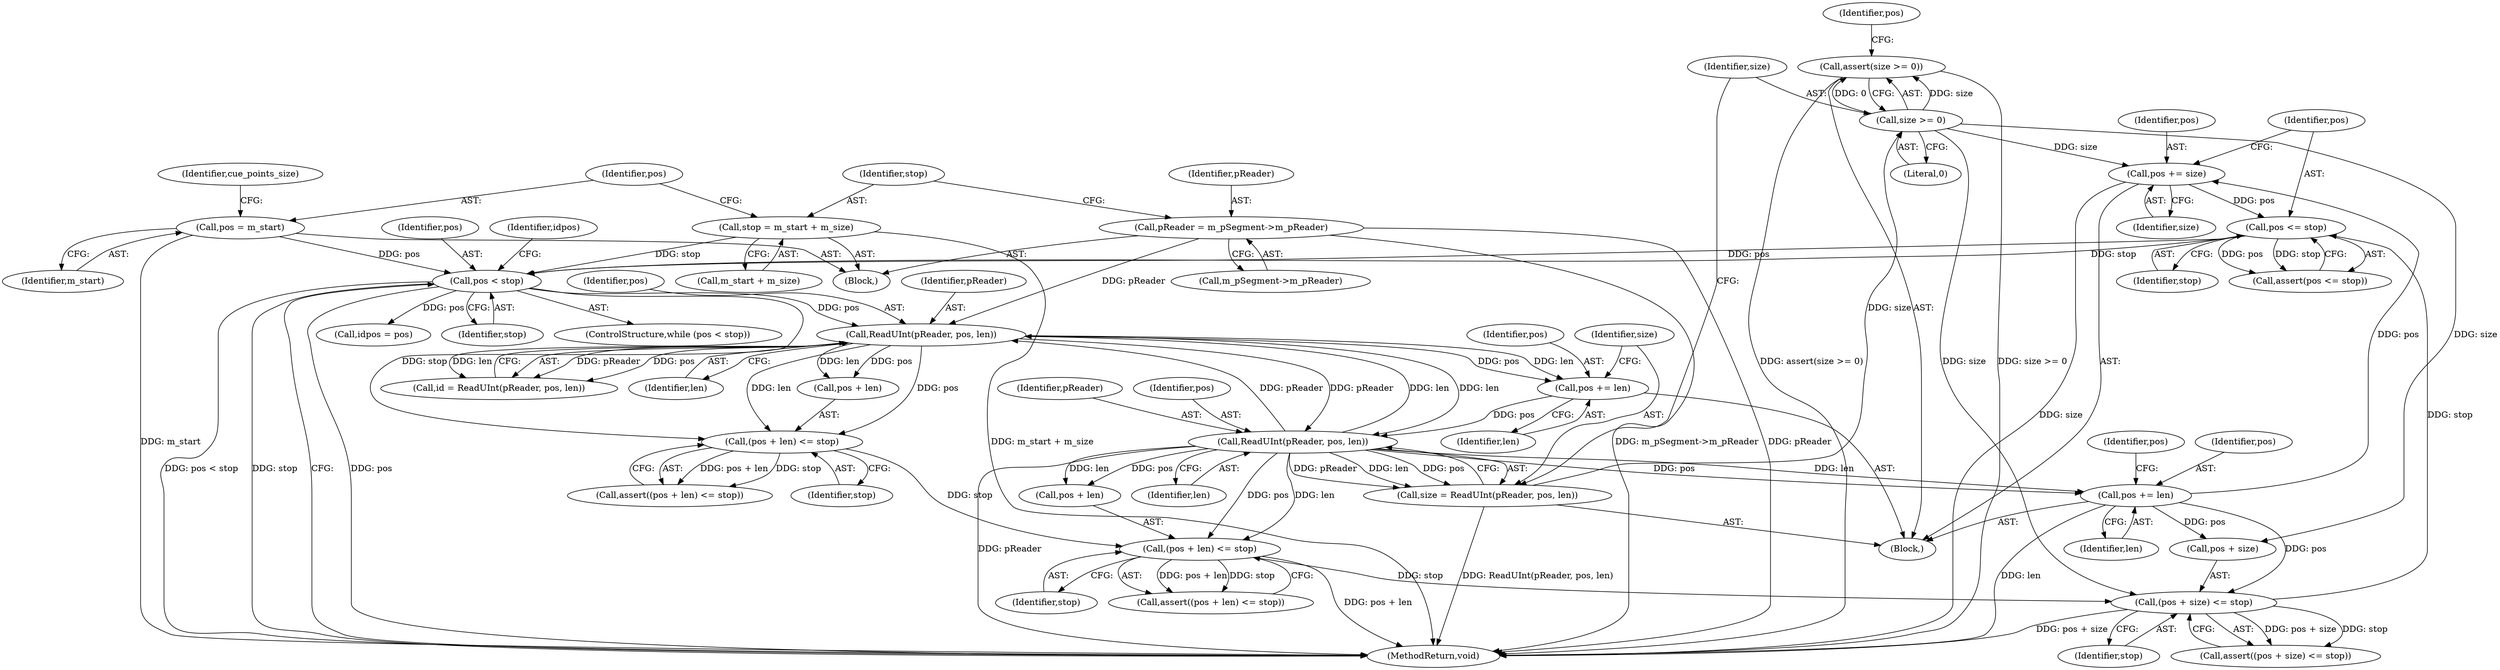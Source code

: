 digraph "1_Android_cc274e2abe8b2a6698a5c47d8aa4bb45f1f9538d_25@API" {
"1000174" [label="(Call,assert(size >= 0))"];
"1000175" [label="(Call,size >= 0)"];
"1000168" [label="(Call,size = ReadUInt(pReader, pos, len))"];
"1000170" [label="(Call,ReadUInt(pReader, pos, len))"];
"1000150" [label="(Call,ReadUInt(pReader, pos, len))"];
"1000118" [label="(Call,pReader = m_pSegment->m_pReader)"];
"1000138" [label="(Call,pos < stop)"];
"1000204" [label="(Call,pos <= stop)"];
"1000200" [label="(Call,pos += size)"];
"1000184" [label="(Call,pos += len)"];
"1000188" [label="(Call,(pos + size) <= stop)"];
"1000179" [label="(Call,(pos + len) <= stop)"];
"1000159" [label="(Call,(pos + len) <= stop)"];
"1000130" [label="(Call,pos = m_start)"];
"1000124" [label="(Call,stop = m_start + m_size)"];
"1000164" [label="(Call,pos += len)"];
"1000205" [label="(Identifier,pos)"];
"1000168" [label="(Call,size = ReadUInt(pReader, pos, len))"];
"1000135" [label="(Identifier,cue_points_size)"];
"1000201" [label="(Identifier,pos)"];
"1000189" [label="(Call,pos + size)"];
"1000148" [label="(Call,id = ReadUInt(pReader, pos, len))"];
"1000138" [label="(Call,pos < stop)"];
"1000190" [label="(Identifier,pos)"];
"1000185" [label="(Identifier,pos)"];
"1000175" [label="(Call,size >= 0)"];
"1000176" [label="(Identifier,size)"];
"1000119" [label="(Identifier,pReader)"];
"1000163" [label="(Identifier,stop)"];
"1000203" [label="(Call,assert(pos <= stop))"];
"1000169" [label="(Identifier,size)"];
"1000179" [label="(Call,(pos + len) <= stop)"];
"1000139" [label="(Identifier,pos)"];
"1000174" [label="(Call,assert(size >= 0))"];
"1000120" [label="(Call,m_pSegment->m_pReader)"];
"1000170" [label="(Call,ReadUInt(pReader, pos, len))"];
"1000171" [label="(Identifier,pReader)"];
"1000206" [label="(Identifier,stop)"];
"1000152" [label="(Identifier,pos)"];
"1000159" [label="(Call,(pos + len) <= stop)"];
"1000166" [label="(Identifier,len)"];
"1000192" [label="(Identifier,stop)"];
"1000140" [label="(Identifier,stop)"];
"1000202" [label="(Identifier,size)"];
"1000187" [label="(Call,assert((pos + size) <= stop))"];
"1000200" [label="(Call,pos += size)"];
"1000178" [label="(Call,assert((pos + len) <= stop))"];
"1000181" [label="(Identifier,pos)"];
"1000180" [label="(Call,pos + len)"];
"1000151" [label="(Identifier,pReader)"];
"1000125" [label="(Identifier,stop)"];
"1000186" [label="(Identifier,len)"];
"1000177" [label="(Literal,0)"];
"1000131" [label="(Identifier,pos)"];
"1000153" [label="(Identifier,len)"];
"1000144" [label="(Identifier,idpos)"];
"1000204" [label="(Call,pos <= stop)"];
"1000150" [label="(Call,ReadUInt(pReader, pos, len))"];
"1000160" [label="(Call,pos + len)"];
"1000143" [label="(Call,idpos = pos)"];
"1000164" [label="(Call,pos += len)"];
"1000173" [label="(Identifier,len)"];
"1000137" [label="(ControlStructure,while (pos < stop))"];
"1000132" [label="(Identifier,m_start)"];
"1000118" [label="(Call,pReader = m_pSegment->m_pReader)"];
"1000207" [label="(MethodReturn,void)"];
"1000165" [label="(Identifier,pos)"];
"1000141" [label="(Block,)"];
"1000106" [label="(Block,)"];
"1000158" [label="(Call,assert((pos + len) <= stop))"];
"1000184" [label="(Call,pos += len)"];
"1000130" [label="(Call,pos = m_start)"];
"1000124" [label="(Call,stop = m_start + m_size)"];
"1000126" [label="(Call,m_start + m_size)"];
"1000183" [label="(Identifier,stop)"];
"1000188" [label="(Call,(pos + size) <= stop)"];
"1000172" [label="(Identifier,pos)"];
"1000174" -> "1000141"  [label="AST: "];
"1000174" -> "1000175"  [label="CFG: "];
"1000175" -> "1000174"  [label="AST: "];
"1000181" -> "1000174"  [label="CFG: "];
"1000174" -> "1000207"  [label="DDG: assert(size >= 0)"];
"1000174" -> "1000207"  [label="DDG: size >= 0"];
"1000175" -> "1000174"  [label="DDG: size"];
"1000175" -> "1000174"  [label="DDG: 0"];
"1000175" -> "1000177"  [label="CFG: "];
"1000176" -> "1000175"  [label="AST: "];
"1000177" -> "1000175"  [label="AST: "];
"1000168" -> "1000175"  [label="DDG: size"];
"1000175" -> "1000188"  [label="DDG: size"];
"1000175" -> "1000189"  [label="DDG: size"];
"1000175" -> "1000200"  [label="DDG: size"];
"1000168" -> "1000141"  [label="AST: "];
"1000168" -> "1000170"  [label="CFG: "];
"1000169" -> "1000168"  [label="AST: "];
"1000170" -> "1000168"  [label="AST: "];
"1000176" -> "1000168"  [label="CFG: "];
"1000168" -> "1000207"  [label="DDG: ReadUInt(pReader, pos, len)"];
"1000170" -> "1000168"  [label="DDG: pReader"];
"1000170" -> "1000168"  [label="DDG: pos"];
"1000170" -> "1000168"  [label="DDG: len"];
"1000170" -> "1000173"  [label="CFG: "];
"1000171" -> "1000170"  [label="AST: "];
"1000172" -> "1000170"  [label="AST: "];
"1000173" -> "1000170"  [label="AST: "];
"1000170" -> "1000207"  [label="DDG: pReader"];
"1000170" -> "1000150"  [label="DDG: pReader"];
"1000170" -> "1000150"  [label="DDG: len"];
"1000150" -> "1000170"  [label="DDG: pReader"];
"1000150" -> "1000170"  [label="DDG: len"];
"1000164" -> "1000170"  [label="DDG: pos"];
"1000170" -> "1000179"  [label="DDG: pos"];
"1000170" -> "1000179"  [label="DDG: len"];
"1000170" -> "1000180"  [label="DDG: pos"];
"1000170" -> "1000180"  [label="DDG: len"];
"1000170" -> "1000184"  [label="DDG: len"];
"1000170" -> "1000184"  [label="DDG: pos"];
"1000150" -> "1000148"  [label="AST: "];
"1000150" -> "1000153"  [label="CFG: "];
"1000151" -> "1000150"  [label="AST: "];
"1000152" -> "1000150"  [label="AST: "];
"1000153" -> "1000150"  [label="AST: "];
"1000148" -> "1000150"  [label="CFG: "];
"1000150" -> "1000148"  [label="DDG: pReader"];
"1000150" -> "1000148"  [label="DDG: pos"];
"1000150" -> "1000148"  [label="DDG: len"];
"1000118" -> "1000150"  [label="DDG: pReader"];
"1000138" -> "1000150"  [label="DDG: pos"];
"1000150" -> "1000159"  [label="DDG: pos"];
"1000150" -> "1000159"  [label="DDG: len"];
"1000150" -> "1000160"  [label="DDG: pos"];
"1000150" -> "1000160"  [label="DDG: len"];
"1000150" -> "1000164"  [label="DDG: len"];
"1000150" -> "1000164"  [label="DDG: pos"];
"1000118" -> "1000106"  [label="AST: "];
"1000118" -> "1000120"  [label="CFG: "];
"1000119" -> "1000118"  [label="AST: "];
"1000120" -> "1000118"  [label="AST: "];
"1000125" -> "1000118"  [label="CFG: "];
"1000118" -> "1000207"  [label="DDG: pReader"];
"1000118" -> "1000207"  [label="DDG: m_pSegment->m_pReader"];
"1000138" -> "1000137"  [label="AST: "];
"1000138" -> "1000140"  [label="CFG: "];
"1000139" -> "1000138"  [label="AST: "];
"1000140" -> "1000138"  [label="AST: "];
"1000144" -> "1000138"  [label="CFG: "];
"1000207" -> "1000138"  [label="CFG: "];
"1000138" -> "1000207"  [label="DDG: pos"];
"1000138" -> "1000207"  [label="DDG: stop"];
"1000138" -> "1000207"  [label="DDG: pos < stop"];
"1000204" -> "1000138"  [label="DDG: pos"];
"1000204" -> "1000138"  [label="DDG: stop"];
"1000130" -> "1000138"  [label="DDG: pos"];
"1000124" -> "1000138"  [label="DDG: stop"];
"1000138" -> "1000143"  [label="DDG: pos"];
"1000138" -> "1000159"  [label="DDG: stop"];
"1000204" -> "1000203"  [label="AST: "];
"1000204" -> "1000206"  [label="CFG: "];
"1000205" -> "1000204"  [label="AST: "];
"1000206" -> "1000204"  [label="AST: "];
"1000203" -> "1000204"  [label="CFG: "];
"1000204" -> "1000203"  [label="DDG: pos"];
"1000204" -> "1000203"  [label="DDG: stop"];
"1000200" -> "1000204"  [label="DDG: pos"];
"1000188" -> "1000204"  [label="DDG: stop"];
"1000200" -> "1000141"  [label="AST: "];
"1000200" -> "1000202"  [label="CFG: "];
"1000201" -> "1000200"  [label="AST: "];
"1000202" -> "1000200"  [label="AST: "];
"1000205" -> "1000200"  [label="CFG: "];
"1000200" -> "1000207"  [label="DDG: size"];
"1000184" -> "1000200"  [label="DDG: pos"];
"1000184" -> "1000141"  [label="AST: "];
"1000184" -> "1000186"  [label="CFG: "];
"1000185" -> "1000184"  [label="AST: "];
"1000186" -> "1000184"  [label="AST: "];
"1000190" -> "1000184"  [label="CFG: "];
"1000184" -> "1000207"  [label="DDG: len"];
"1000184" -> "1000188"  [label="DDG: pos"];
"1000184" -> "1000189"  [label="DDG: pos"];
"1000188" -> "1000187"  [label="AST: "];
"1000188" -> "1000192"  [label="CFG: "];
"1000189" -> "1000188"  [label="AST: "];
"1000192" -> "1000188"  [label="AST: "];
"1000187" -> "1000188"  [label="CFG: "];
"1000188" -> "1000207"  [label="DDG: pos + size"];
"1000188" -> "1000187"  [label="DDG: pos + size"];
"1000188" -> "1000187"  [label="DDG: stop"];
"1000179" -> "1000188"  [label="DDG: stop"];
"1000179" -> "1000178"  [label="AST: "];
"1000179" -> "1000183"  [label="CFG: "];
"1000180" -> "1000179"  [label="AST: "];
"1000183" -> "1000179"  [label="AST: "];
"1000178" -> "1000179"  [label="CFG: "];
"1000179" -> "1000207"  [label="DDG: pos + len"];
"1000179" -> "1000178"  [label="DDG: pos + len"];
"1000179" -> "1000178"  [label="DDG: stop"];
"1000159" -> "1000179"  [label="DDG: stop"];
"1000159" -> "1000158"  [label="AST: "];
"1000159" -> "1000163"  [label="CFG: "];
"1000160" -> "1000159"  [label="AST: "];
"1000163" -> "1000159"  [label="AST: "];
"1000158" -> "1000159"  [label="CFG: "];
"1000159" -> "1000158"  [label="DDG: pos + len"];
"1000159" -> "1000158"  [label="DDG: stop"];
"1000130" -> "1000106"  [label="AST: "];
"1000130" -> "1000132"  [label="CFG: "];
"1000131" -> "1000130"  [label="AST: "];
"1000132" -> "1000130"  [label="AST: "];
"1000135" -> "1000130"  [label="CFG: "];
"1000130" -> "1000207"  [label="DDG: m_start"];
"1000124" -> "1000106"  [label="AST: "];
"1000124" -> "1000126"  [label="CFG: "];
"1000125" -> "1000124"  [label="AST: "];
"1000126" -> "1000124"  [label="AST: "];
"1000131" -> "1000124"  [label="CFG: "];
"1000124" -> "1000207"  [label="DDG: m_start + m_size"];
"1000164" -> "1000141"  [label="AST: "];
"1000164" -> "1000166"  [label="CFG: "];
"1000165" -> "1000164"  [label="AST: "];
"1000166" -> "1000164"  [label="AST: "];
"1000169" -> "1000164"  [label="CFG: "];
}
